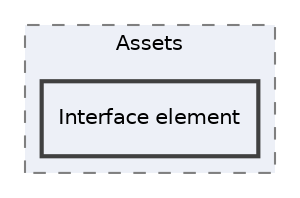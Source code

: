 digraph "C:/Users/Guille/LatticeAssembly/Assets/Interface element"
{
 // LATEX_PDF_SIZE
  edge [fontname="Helvetica",fontsize="10",labelfontname="Helvetica",labelfontsize="10"];
  node [fontname="Helvetica",fontsize="10",shape=record];
  compound=true
  subgraph clusterdir_8bc20651c52d64f68a2ad1811463e540 {
    graph [ bgcolor="#edf0f7", pencolor="grey50", style="filled,dashed,", label="Assets", fontname="Helvetica", fontsize="10", URL="dir_8bc20651c52d64f68a2ad1811463e540.html"]
  dir_e3426f5f78494f44501e75e66372e3f9 [shape=box, label="Interface element", style="filled,bold,", fillcolor="#edf0f7", color="grey25", URL="dir_e3426f5f78494f44501e75e66372e3f9.html"];
  }
}
